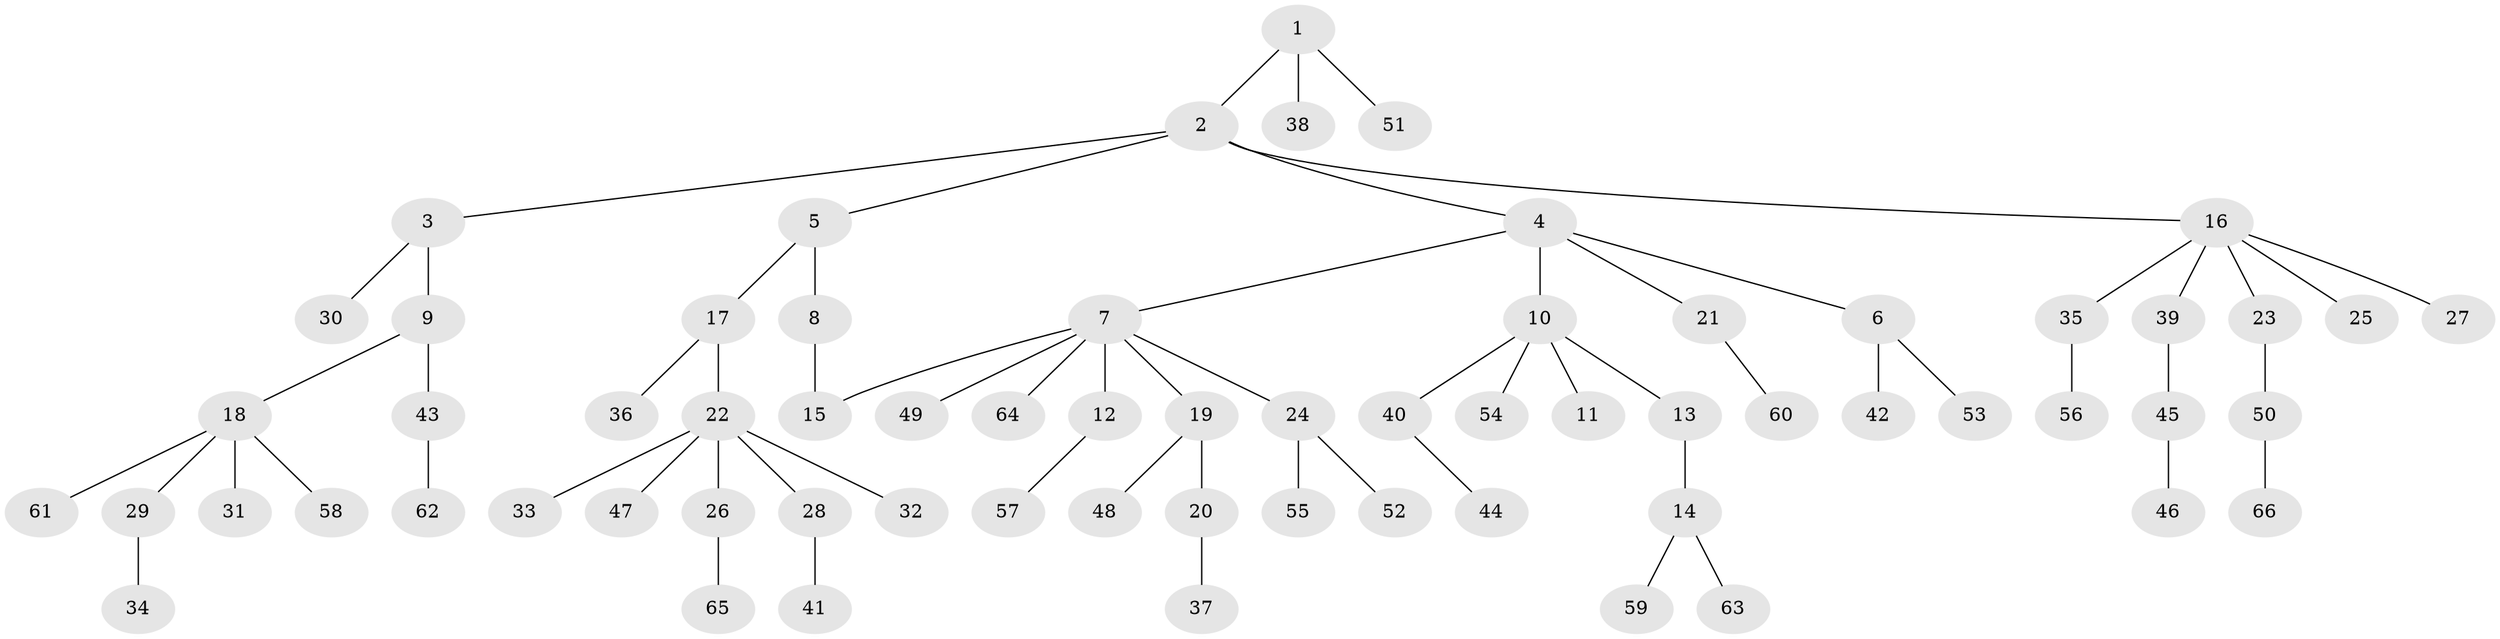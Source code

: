 // Generated by graph-tools (version 1.1) at 2025/13/03/09/25 04:13:28]
// undirected, 66 vertices, 66 edges
graph export_dot {
graph [start="1"]
  node [color=gray90,style=filled];
  1;
  2;
  3;
  4;
  5;
  6;
  7;
  8;
  9;
  10;
  11;
  12;
  13;
  14;
  15;
  16;
  17;
  18;
  19;
  20;
  21;
  22;
  23;
  24;
  25;
  26;
  27;
  28;
  29;
  30;
  31;
  32;
  33;
  34;
  35;
  36;
  37;
  38;
  39;
  40;
  41;
  42;
  43;
  44;
  45;
  46;
  47;
  48;
  49;
  50;
  51;
  52;
  53;
  54;
  55;
  56;
  57;
  58;
  59;
  60;
  61;
  62;
  63;
  64;
  65;
  66;
  1 -- 2;
  1 -- 38;
  1 -- 51;
  2 -- 3;
  2 -- 4;
  2 -- 5;
  2 -- 16;
  3 -- 9;
  3 -- 30;
  4 -- 6;
  4 -- 7;
  4 -- 10;
  4 -- 21;
  5 -- 8;
  5 -- 17;
  6 -- 42;
  6 -- 53;
  7 -- 12;
  7 -- 19;
  7 -- 24;
  7 -- 49;
  7 -- 64;
  7 -- 15;
  8 -- 15;
  9 -- 18;
  9 -- 43;
  10 -- 11;
  10 -- 13;
  10 -- 40;
  10 -- 54;
  12 -- 57;
  13 -- 14;
  14 -- 59;
  14 -- 63;
  16 -- 23;
  16 -- 25;
  16 -- 27;
  16 -- 35;
  16 -- 39;
  17 -- 22;
  17 -- 36;
  18 -- 29;
  18 -- 31;
  18 -- 58;
  18 -- 61;
  19 -- 20;
  19 -- 48;
  20 -- 37;
  21 -- 60;
  22 -- 26;
  22 -- 28;
  22 -- 32;
  22 -- 33;
  22 -- 47;
  23 -- 50;
  24 -- 52;
  24 -- 55;
  26 -- 65;
  28 -- 41;
  29 -- 34;
  35 -- 56;
  39 -- 45;
  40 -- 44;
  43 -- 62;
  45 -- 46;
  50 -- 66;
}
